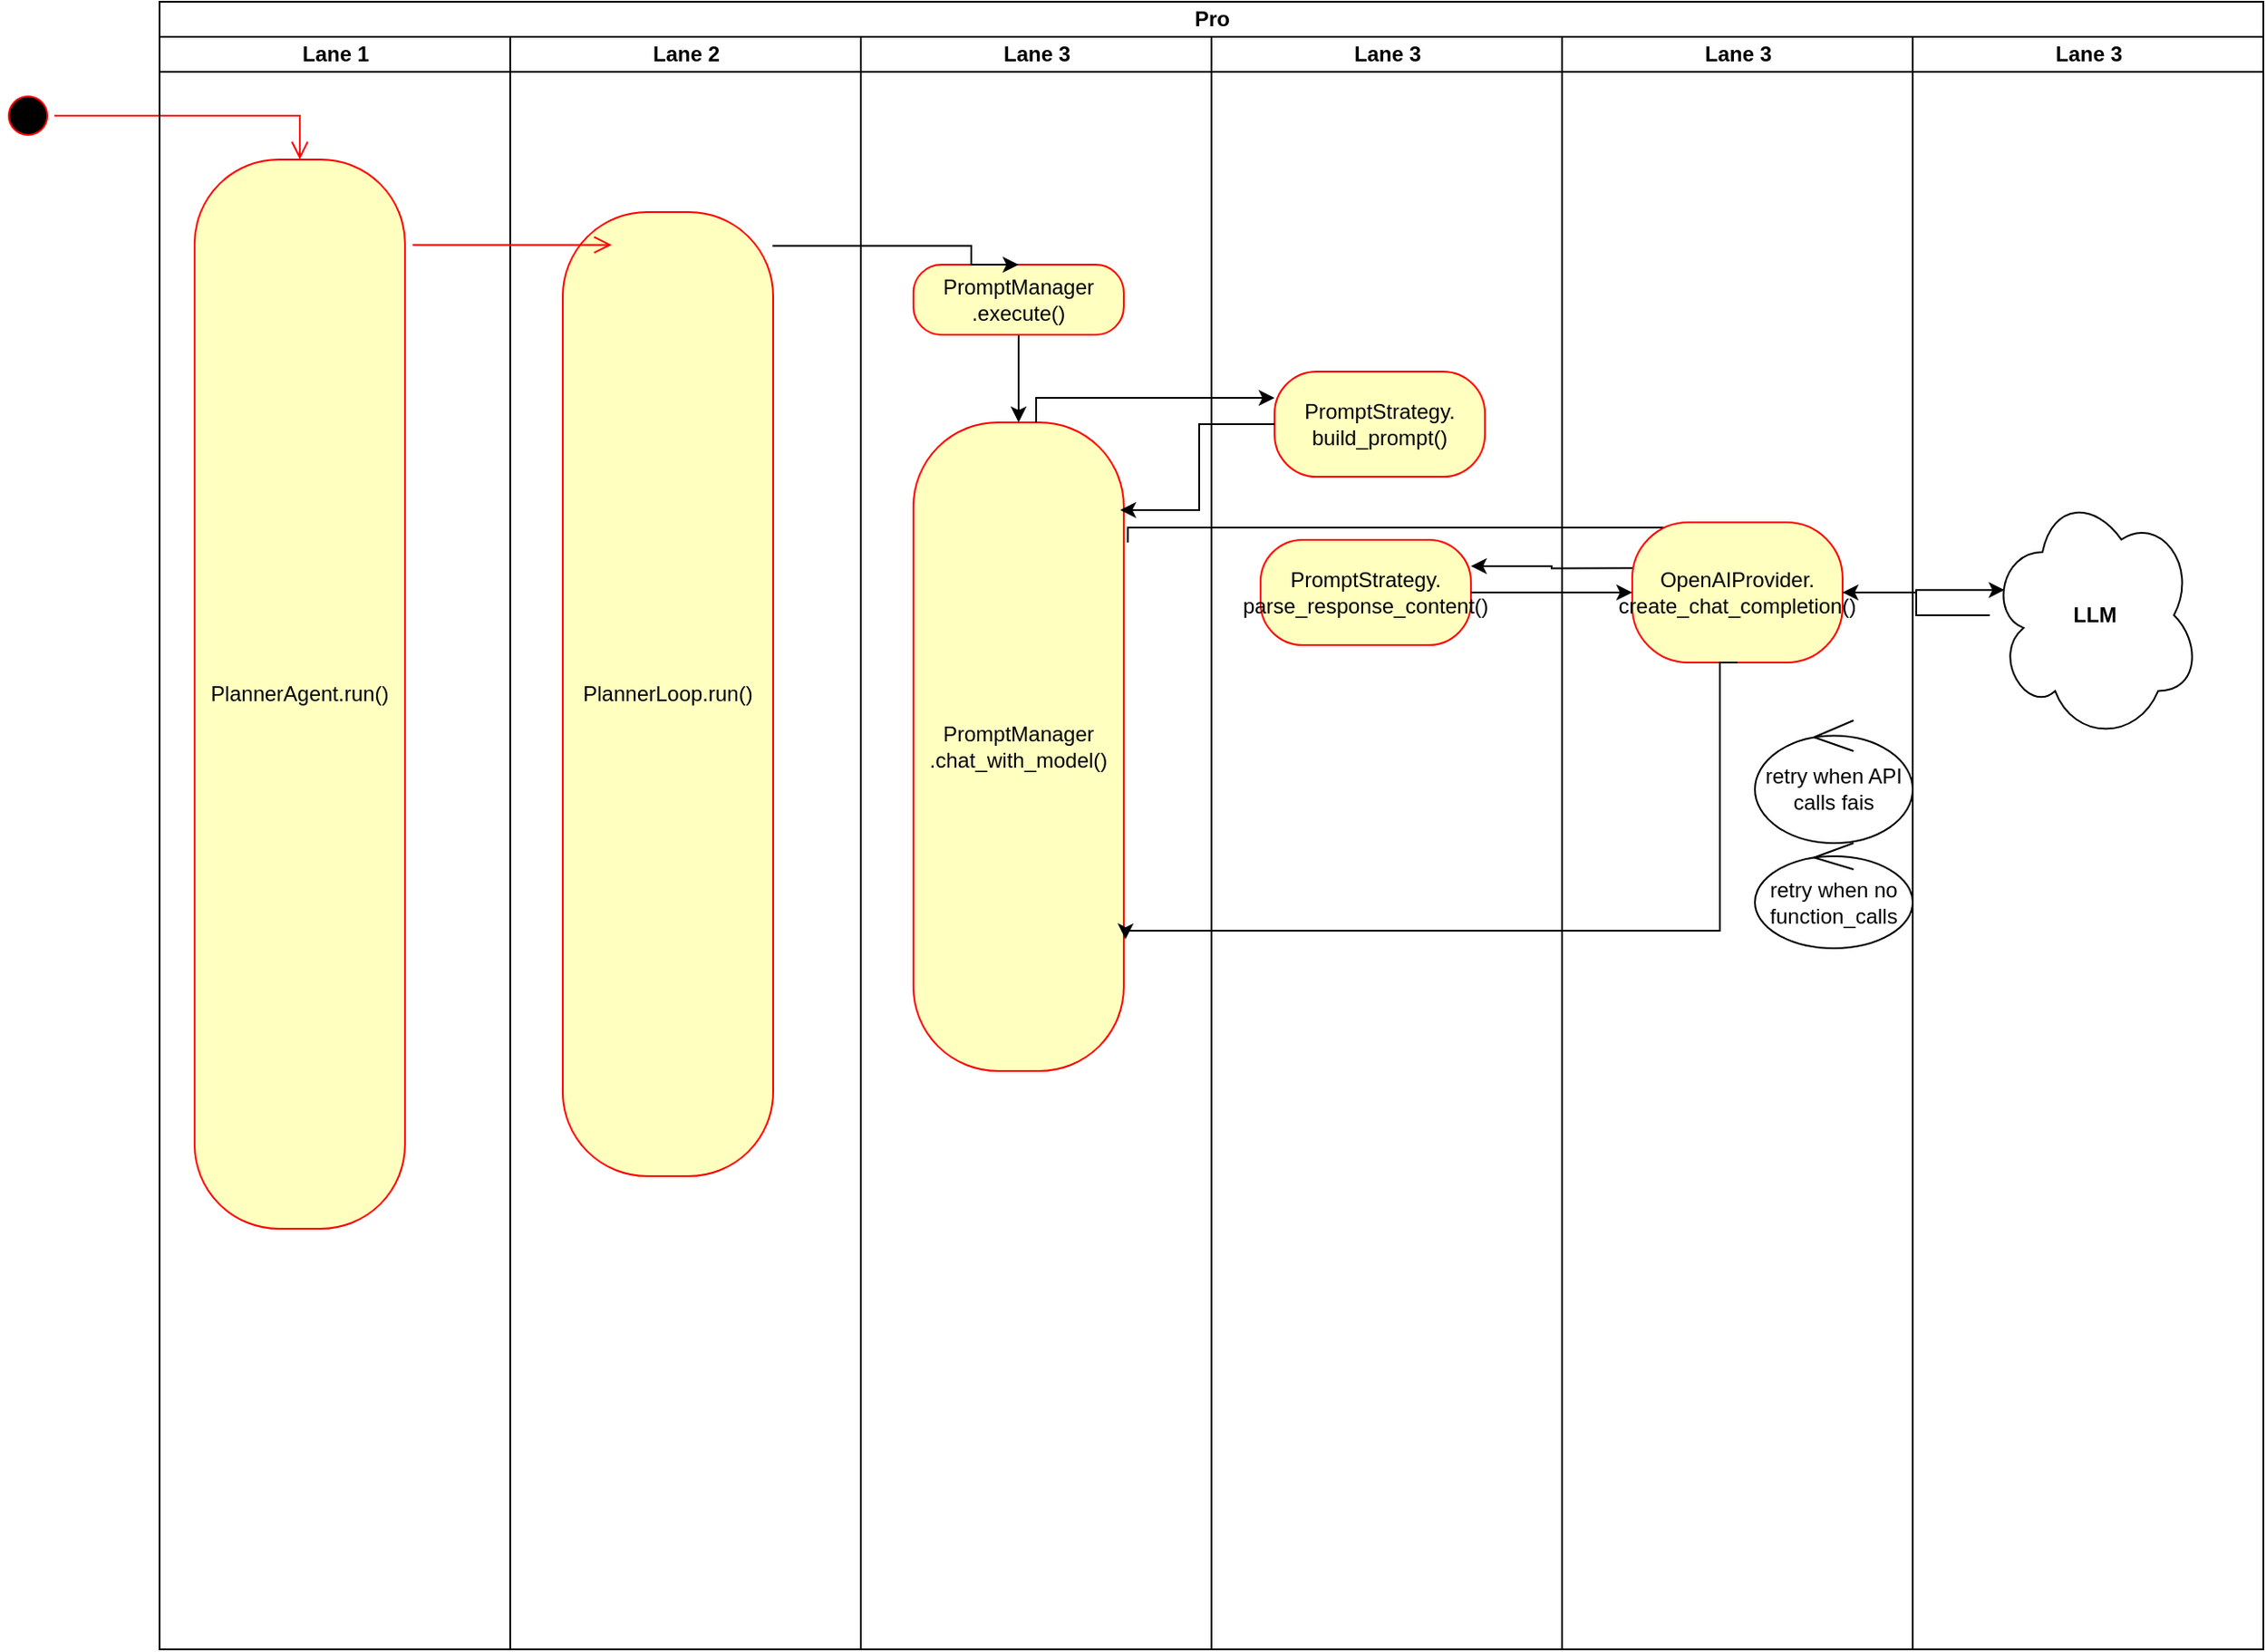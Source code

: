 <mxfile version="22.0.4" type="github">
  <diagram name="Page-1" id="kvVddJow024RuchNI2nA">
    <mxGraphModel dx="1059" dy="729" grid="1" gridSize="10" guides="1" tooltips="1" connect="1" arrows="1" fold="1" page="1" pageScale="1" pageWidth="827" pageHeight="1169" math="0" shadow="0">
      <root>
        <mxCell id="0" />
        <mxCell id="1" parent="0" />
        <mxCell id="TOSoZfk68G_ceMJ3JVFy-2" value="" style="ellipse;html=1;shape=startState;fillColor=#000000;strokeColor=#ff0000;" vertex="1" parent="1">
          <mxGeometry x="20" y="70" width="30" height="30" as="geometry" />
        </mxCell>
        <mxCell id="TOSoZfk68G_ceMJ3JVFy-3" value="" style="edgeStyle=orthogonalEdgeStyle;html=1;verticalAlign=bottom;endArrow=open;endSize=8;strokeColor=#ff0000;rounded=0;" edge="1" source="TOSoZfk68G_ceMJ3JVFy-2" parent="1" target="TOSoZfk68G_ceMJ3JVFy-4">
          <mxGeometry relative="1" as="geometry">
            <mxPoint x="35" y="110" as="targetPoint" />
          </mxGeometry>
        </mxCell>
        <mxCell id="TOSoZfk68G_ceMJ3JVFy-6" value="Pro" style="swimlane;childLayout=stackLayout;resizeParent=1;resizeParentMax=0;startSize=20;html=1;" vertex="1" parent="1">
          <mxGeometry x="110.0" y="20" width="1200" height="940" as="geometry" />
        </mxCell>
        <mxCell id="TOSoZfk68G_ceMJ3JVFy-7" value="Lane 1" style="swimlane;startSize=20;html=1;" vertex="1" parent="TOSoZfk68G_ceMJ3JVFy-6">
          <mxGeometry y="20" width="200" height="920" as="geometry" />
        </mxCell>
        <mxCell id="TOSoZfk68G_ceMJ3JVFy-4" value="PlannerAgent.run()" style="rounded=1;whiteSpace=wrap;html=1;arcSize=40;fontColor=#000000;fillColor=#ffffc0;strokeColor=#ff0000;" vertex="1" parent="TOSoZfk68G_ceMJ3JVFy-7">
          <mxGeometry x="20" y="70" width="120" height="610" as="geometry" />
        </mxCell>
        <mxCell id="TOSoZfk68G_ceMJ3JVFy-8" value="Lane 2" style="swimlane;startSize=20;html=1;" vertex="1" parent="TOSoZfk68G_ceMJ3JVFy-6">
          <mxGeometry x="200" y="20" width="200" height="920" as="geometry" />
        </mxCell>
        <mxCell id="TOSoZfk68G_ceMJ3JVFy-10" value="PlannerLoop.run()" style="rounded=1;whiteSpace=wrap;html=1;arcSize=40;fontColor=#000000;fillColor=#ffffc0;strokeColor=#ff0000;" vertex="1" parent="TOSoZfk68G_ceMJ3JVFy-8">
          <mxGeometry x="30" y="100" width="120" height="550" as="geometry" />
        </mxCell>
        <mxCell id="TOSoZfk68G_ceMJ3JVFy-9" value="Lane 3" style="swimlane;startSize=20;html=1;" vertex="1" parent="TOSoZfk68G_ceMJ3JVFy-6">
          <mxGeometry x="400" y="20" width="200" height="920" as="geometry" />
        </mxCell>
        <mxCell id="TOSoZfk68G_ceMJ3JVFy-17" value="" style="edgeStyle=orthogonalEdgeStyle;rounded=0;orthogonalLoop=1;jettySize=auto;html=1;" edge="1" parent="TOSoZfk68G_ceMJ3JVFy-9" source="TOSoZfk68G_ceMJ3JVFy-11" target="TOSoZfk68G_ceMJ3JVFy-16">
          <mxGeometry relative="1" as="geometry" />
        </mxCell>
        <mxCell id="TOSoZfk68G_ceMJ3JVFy-11" value="PromptManager .execute()" style="rounded=1;whiteSpace=wrap;html=1;arcSize=40;fontColor=#000000;fillColor=#ffffc0;strokeColor=#ff0000;" vertex="1" parent="TOSoZfk68G_ceMJ3JVFy-9">
          <mxGeometry x="30.0" y="130" width="120" height="40" as="geometry" />
        </mxCell>
        <mxCell id="TOSoZfk68G_ceMJ3JVFy-16" value="PromptManager .chat_with_model()" style="whiteSpace=wrap;html=1;fillColor=#ffffc0;strokeColor=#ff0000;fontColor=#000000;rounded=1;arcSize=40;" vertex="1" parent="TOSoZfk68G_ceMJ3JVFy-9">
          <mxGeometry x="30" y="220" width="120" height="370" as="geometry" />
        </mxCell>
        <mxCell id="TOSoZfk68G_ceMJ3JVFy-31" style="edgeStyle=orthogonalEdgeStyle;rounded=0;orthogonalLoop=1;jettySize=auto;html=1;entryX=0.5;entryY=0;entryDx=0;entryDy=0;exitX=1.019;exitY=0.185;exitDx=0;exitDy=0;exitPerimeter=0;" edge="1" parent="TOSoZfk68G_ceMJ3JVFy-6" source="TOSoZfk68G_ceMJ3JVFy-16" target="TOSoZfk68G_ceMJ3JVFy-26">
          <mxGeometry relative="1" as="geometry">
            <Array as="points">
              <mxPoint x="552" y="300" />
            </Array>
          </mxGeometry>
        </mxCell>
        <mxCell id="TOSoZfk68G_ceMJ3JVFy-18" value="Lane 3" style="swimlane;startSize=20;html=1;" vertex="1" parent="TOSoZfk68G_ceMJ3JVFy-6">
          <mxGeometry x="600" y="20" width="200" height="920" as="geometry" />
        </mxCell>
        <mxCell id="TOSoZfk68G_ceMJ3JVFy-23" value="PromptStrategy.&lt;br&gt;build_prompt()" style="whiteSpace=wrap;html=1;fillColor=#ffffc0;strokeColor=#ff0000;fontColor=#000000;rounded=1;arcSize=40;" vertex="1" parent="TOSoZfk68G_ceMJ3JVFy-18">
          <mxGeometry x="36" y="191" width="120" height="60" as="geometry" />
        </mxCell>
        <mxCell id="TOSoZfk68G_ceMJ3JVFy-32" value="PromptStrategy.&lt;br&gt;parse_response_content()" style="whiteSpace=wrap;html=1;fillColor=#ffffc0;strokeColor=#ff0000;fontColor=#000000;rounded=1;arcSize=40;" vertex="1" parent="TOSoZfk68G_ceMJ3JVFy-18">
          <mxGeometry x="28" y="287" width="120" height="60" as="geometry" />
        </mxCell>
        <mxCell id="TOSoZfk68G_ceMJ3JVFy-5" value="" style="edgeStyle=orthogonalEdgeStyle;html=1;verticalAlign=bottom;endArrow=open;endSize=8;strokeColor=#ff0000;rounded=0;entryX=0.233;entryY=0.034;entryDx=0;entryDy=0;exitX=1.036;exitY=0.08;exitDx=0;exitDy=0;exitPerimeter=0;entryPerimeter=0;" edge="1" source="TOSoZfk68G_ceMJ3JVFy-4" parent="TOSoZfk68G_ceMJ3JVFy-6" target="TOSoZfk68G_ceMJ3JVFy-10">
          <mxGeometry relative="1" as="geometry">
            <mxPoint x="170.0" y="110" as="targetPoint" />
          </mxGeometry>
        </mxCell>
        <mxCell id="TOSoZfk68G_ceMJ3JVFy-15" value="" style="edgeStyle=orthogonalEdgeStyle;rounded=0;orthogonalLoop=1;jettySize=auto;html=1;entryX=0.5;entryY=0;entryDx=0;entryDy=0;exitX=0.997;exitY=0.035;exitDx=0;exitDy=0;exitPerimeter=0;" edge="1" parent="TOSoZfk68G_ceMJ3JVFy-6" source="TOSoZfk68G_ceMJ3JVFy-10" target="TOSoZfk68G_ceMJ3JVFy-11">
          <mxGeometry relative="1" as="geometry">
            <Array as="points">
              <mxPoint x="463" y="139" />
            </Array>
          </mxGeometry>
        </mxCell>
        <mxCell id="TOSoZfk68G_ceMJ3JVFy-24" value="" style="edgeStyle=orthogonalEdgeStyle;rounded=0;orthogonalLoop=1;jettySize=auto;html=1;entryX=0;entryY=0.25;entryDx=0;entryDy=0;" edge="1" parent="TOSoZfk68G_ceMJ3JVFy-6" source="TOSoZfk68G_ceMJ3JVFy-16" target="TOSoZfk68G_ceMJ3JVFy-23">
          <mxGeometry relative="1" as="geometry">
            <mxPoint x="630.0" y="220" as="sourcePoint" />
            <Array as="points">
              <mxPoint x="500" y="226" />
            </Array>
          </mxGeometry>
        </mxCell>
        <mxCell id="TOSoZfk68G_ceMJ3JVFy-25" value="Lane 3" style="swimlane;startSize=20;html=1;" vertex="1" parent="TOSoZfk68G_ceMJ3JVFy-6">
          <mxGeometry x="800" y="20" width="200" height="920" as="geometry" />
        </mxCell>
        <mxCell id="TOSoZfk68G_ceMJ3JVFy-26" value="OpenAIProvider.&lt;br&gt;create_chat_completion()" style="whiteSpace=wrap;html=1;fillColor=#ffffc0;strokeColor=#ff0000;fontColor=#000000;rounded=1;arcSize=40;" vertex="1" parent="TOSoZfk68G_ceMJ3JVFy-25">
          <mxGeometry x="40" y="277" width="120" height="80" as="geometry" />
        </mxCell>
        <mxCell id="TOSoZfk68G_ceMJ3JVFy-44" value="retry when API calls fais" style="ellipse;shape=umlControl;whiteSpace=wrap;html=1;" vertex="1" parent="TOSoZfk68G_ceMJ3JVFy-25">
          <mxGeometry x="110" y="390" width="90" height="70" as="geometry" />
        </mxCell>
        <mxCell id="TOSoZfk68G_ceMJ3JVFy-45" value="retry when no function_calls" style="ellipse;shape=umlControl;whiteSpace=wrap;html=1;" vertex="1" parent="TOSoZfk68G_ceMJ3JVFy-25">
          <mxGeometry x="110" y="460" width="90" height="60" as="geometry" />
        </mxCell>
        <mxCell id="TOSoZfk68G_ceMJ3JVFy-27" style="edgeStyle=orthogonalEdgeStyle;rounded=0;orthogonalLoop=1;jettySize=auto;html=1;exitX=0;exitY=0.5;exitDx=0;exitDy=0;entryX=0.983;entryY=0.135;entryDx=0;entryDy=0;entryPerimeter=0;" edge="1" parent="TOSoZfk68G_ceMJ3JVFy-6" source="TOSoZfk68G_ceMJ3JVFy-23" target="TOSoZfk68G_ceMJ3JVFy-16">
          <mxGeometry relative="1" as="geometry" />
        </mxCell>
        <mxCell id="TOSoZfk68G_ceMJ3JVFy-34" value="" style="edgeStyle=orthogonalEdgeStyle;rounded=0;orthogonalLoop=1;jettySize=auto;html=1;entryX=1;entryY=0.25;entryDx=0;entryDy=0;exitX=0;exitY=0.327;exitDx=0;exitDy=0;exitPerimeter=0;" edge="1" parent="TOSoZfk68G_ceMJ3JVFy-6" source="TOSoZfk68G_ceMJ3JVFy-26" target="TOSoZfk68G_ceMJ3JVFy-32">
          <mxGeometry relative="1" as="geometry" />
        </mxCell>
        <mxCell id="TOSoZfk68G_ceMJ3JVFy-36" value="" style="edgeStyle=orthogonalEdgeStyle;rounded=0;orthogonalLoop=1;jettySize=auto;html=1;exitX=0.5;exitY=1;exitDx=0;exitDy=0;entryX=1.008;entryY=0.797;entryDx=0;entryDy=0;entryPerimeter=0;" edge="1" parent="TOSoZfk68G_ceMJ3JVFy-6" source="TOSoZfk68G_ceMJ3JVFy-26" target="TOSoZfk68G_ceMJ3JVFy-16">
          <mxGeometry relative="1" as="geometry">
            <mxPoint x="350.0" y="370" as="targetPoint" />
            <Array as="points">
              <mxPoint x="890" y="530" />
              <mxPoint x="551" y="530" />
            </Array>
          </mxGeometry>
        </mxCell>
        <mxCell id="TOSoZfk68G_ceMJ3JVFy-37" value="" style="edgeStyle=orthogonalEdgeStyle;rounded=0;orthogonalLoop=1;jettySize=auto;html=1;" edge="1" parent="TOSoZfk68G_ceMJ3JVFy-6" source="TOSoZfk68G_ceMJ3JVFy-32" target="TOSoZfk68G_ceMJ3JVFy-26">
          <mxGeometry relative="1" as="geometry" />
        </mxCell>
        <mxCell id="TOSoZfk68G_ceMJ3JVFy-39" value="Lane 3" style="swimlane;startSize=20;html=1;" vertex="1" parent="TOSoZfk68G_ceMJ3JVFy-6">
          <mxGeometry x="1000" y="20" width="200" height="920" as="geometry" />
        </mxCell>
        <mxCell id="TOSoZfk68G_ceMJ3JVFy-41" value="&lt;b&gt;LLM&lt;/b&gt;" style="ellipse;shape=cloud;whiteSpace=wrap;html=1;" vertex="1" parent="TOSoZfk68G_ceMJ3JVFy-39">
          <mxGeometry x="44" y="258" width="120" height="144" as="geometry" />
        </mxCell>
        <mxCell id="TOSoZfk68G_ceMJ3JVFy-42" value="" style="edgeStyle=orthogonalEdgeStyle;rounded=0;orthogonalLoop=1;jettySize=auto;html=1;entryX=0.07;entryY=0.4;entryDx=0;entryDy=0;entryPerimeter=0;" edge="1" parent="TOSoZfk68G_ceMJ3JVFy-6" source="TOSoZfk68G_ceMJ3JVFy-26" target="TOSoZfk68G_ceMJ3JVFy-41">
          <mxGeometry relative="1" as="geometry" />
        </mxCell>
        <mxCell id="TOSoZfk68G_ceMJ3JVFy-43" value="" style="edgeStyle=orthogonalEdgeStyle;rounded=0;orthogonalLoop=1;jettySize=auto;html=1;" edge="1" parent="TOSoZfk68G_ceMJ3JVFy-6" source="TOSoZfk68G_ceMJ3JVFy-41" target="TOSoZfk68G_ceMJ3JVFy-26">
          <mxGeometry relative="1" as="geometry">
            <Array as="points" />
          </mxGeometry>
        </mxCell>
      </root>
    </mxGraphModel>
  </diagram>
</mxfile>
